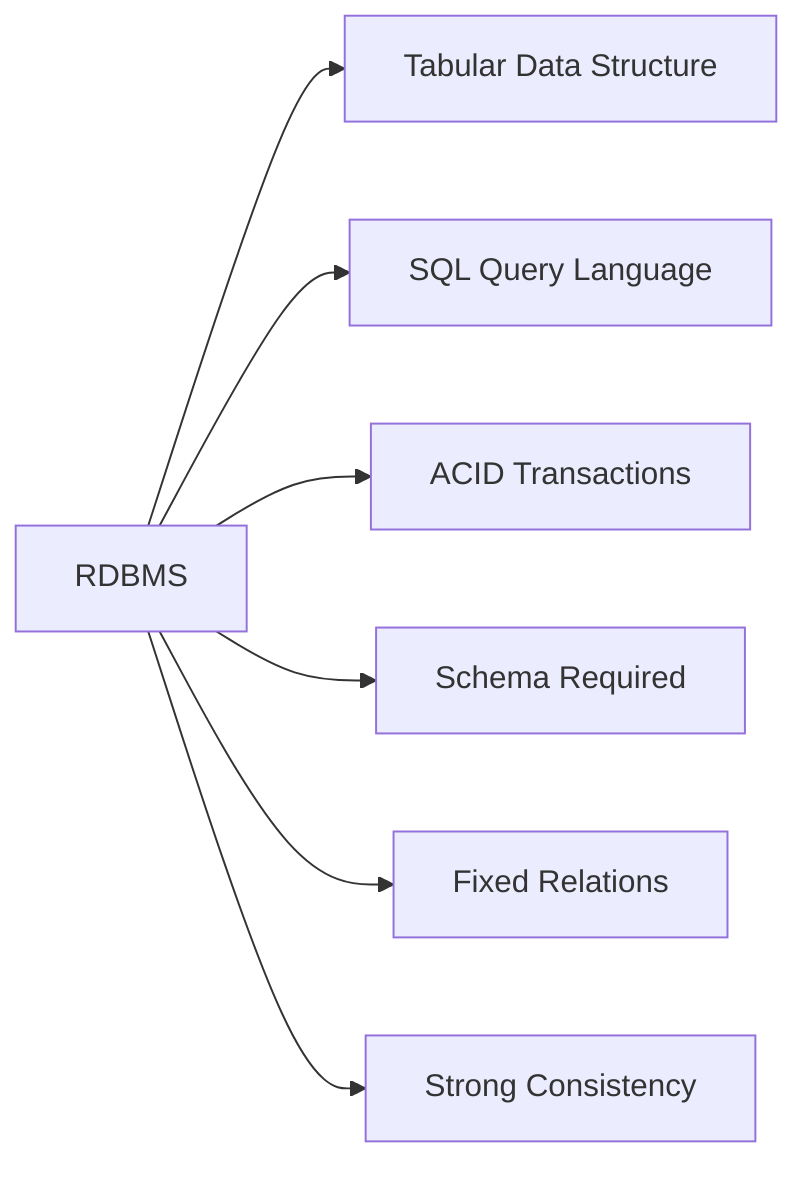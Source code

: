 graph LR
  A[RDBMS] --> B1[Tabular Data Structure]
  A --> B2[SQL Query Language]
  A --> B3[ACID Transactions]
  A --> B4[Schema Required]
  A --> B5[Fixed Relations]
  A --> B6[Strong Consistency]